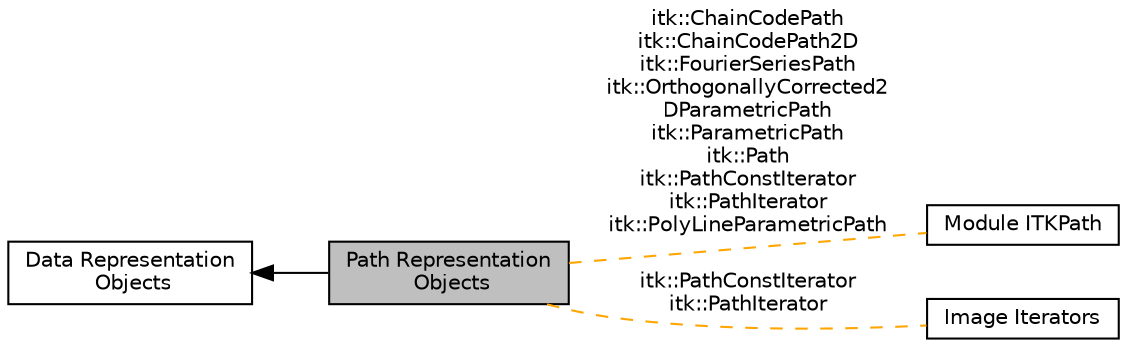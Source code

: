 digraph "Path Representation Objects"
{
  edge [fontname="Helvetica",fontsize="10",labelfontname="Helvetica",labelfontsize="10"];
  node [fontname="Helvetica",fontsize="10",shape=box];
  rankdir=LR;
  Node2 [label="Data Representation\l Objects",height=0.2,width=0.4,color="black", fillcolor="white", style="filled",URL="$group__DataRepresentation.html",tooltip=" "];
  Node3 [label="Module ITKPath",height=0.2,width=0.4,color="black", fillcolor="white", style="filled",URL="$group__ITKPath.html",tooltip=" "];
  Node4 [label="Image Iterators",height=0.2,width=0.4,color="black", fillcolor="white", style="filled",URL="$group__ImageIterators.html",tooltip=" "];
  Node1 [label="Path Representation\l Objects",height=0.2,width=0.4,color="black", fillcolor="grey75", style="filled", fontcolor="black",tooltip=" "];
  Node2->Node1 [shape=plaintext, dir="back", style="solid"];
  Node1->Node3 [shape=plaintext, label="itk::ChainCodePath\nitk::ChainCodePath2D\nitk::FourierSeriesPath\nitk::OrthogonallyCorrected2\lDParametricPath\nitk::ParametricPath\nitk::Path\nitk::PathConstIterator\nitk::PathIterator\nitk::PolyLineParametricPath", color="orange", dir="none", style="dashed"];
  Node1->Node4 [shape=plaintext, label="itk::PathConstIterator\nitk::PathIterator", color="orange", dir="none", style="dashed"];
}
